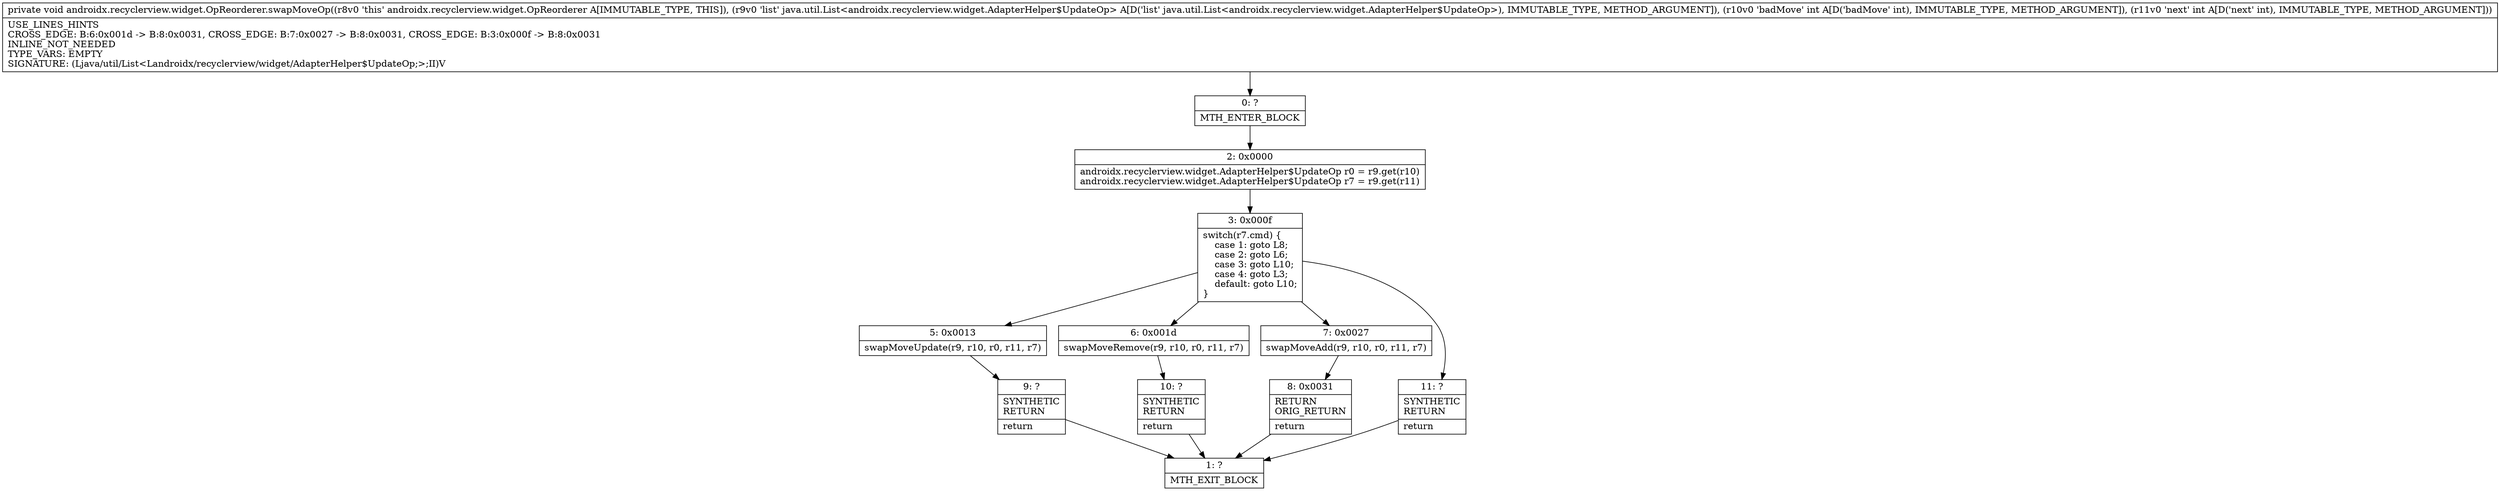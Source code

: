 digraph "CFG forandroidx.recyclerview.widget.OpReorderer.swapMoveOp(Ljava\/util\/List;II)V" {
Node_0 [shape=record,label="{0\:\ ?|MTH_ENTER_BLOCK\l}"];
Node_2 [shape=record,label="{2\:\ 0x0000|androidx.recyclerview.widget.AdapterHelper$UpdateOp r0 = r9.get(r10)\landroidx.recyclerview.widget.AdapterHelper$UpdateOp r7 = r9.get(r11)\l}"];
Node_3 [shape=record,label="{3\:\ 0x000f|switch(r7.cmd) \{\l    case 1: goto L8;\l    case 2: goto L6;\l    case 3: goto L10;\l    case 4: goto L3;\l    default: goto L10;\l\}\l}"];
Node_5 [shape=record,label="{5\:\ 0x0013|swapMoveUpdate(r9, r10, r0, r11, r7)\l}"];
Node_9 [shape=record,label="{9\:\ ?|SYNTHETIC\lRETURN\l|return\l}"];
Node_1 [shape=record,label="{1\:\ ?|MTH_EXIT_BLOCK\l}"];
Node_6 [shape=record,label="{6\:\ 0x001d|swapMoveRemove(r9, r10, r0, r11, r7)\l}"];
Node_10 [shape=record,label="{10\:\ ?|SYNTHETIC\lRETURN\l|return\l}"];
Node_7 [shape=record,label="{7\:\ 0x0027|swapMoveAdd(r9, r10, r0, r11, r7)\l}"];
Node_8 [shape=record,label="{8\:\ 0x0031|RETURN\lORIG_RETURN\l|return\l}"];
Node_11 [shape=record,label="{11\:\ ?|SYNTHETIC\lRETURN\l|return\l}"];
MethodNode[shape=record,label="{private void androidx.recyclerview.widget.OpReorderer.swapMoveOp((r8v0 'this' androidx.recyclerview.widget.OpReorderer A[IMMUTABLE_TYPE, THIS]), (r9v0 'list' java.util.List\<androidx.recyclerview.widget.AdapterHelper$UpdateOp\> A[D('list' java.util.List\<androidx.recyclerview.widget.AdapterHelper$UpdateOp\>), IMMUTABLE_TYPE, METHOD_ARGUMENT]), (r10v0 'badMove' int A[D('badMove' int), IMMUTABLE_TYPE, METHOD_ARGUMENT]), (r11v0 'next' int A[D('next' int), IMMUTABLE_TYPE, METHOD_ARGUMENT]))  | USE_LINES_HINTS\lCROSS_EDGE: B:6:0x001d \-\> B:8:0x0031, CROSS_EDGE: B:7:0x0027 \-\> B:8:0x0031, CROSS_EDGE: B:3:0x000f \-\> B:8:0x0031\lINLINE_NOT_NEEDED\lTYPE_VARS: EMPTY\lSIGNATURE: (Ljava\/util\/List\<Landroidx\/recyclerview\/widget\/AdapterHelper$UpdateOp;\>;II)V\l}"];
MethodNode -> Node_0;Node_0 -> Node_2;
Node_2 -> Node_3;
Node_3 -> Node_5;
Node_3 -> Node_6;
Node_3 -> Node_7;
Node_3 -> Node_11;
Node_5 -> Node_9;
Node_9 -> Node_1;
Node_6 -> Node_10;
Node_10 -> Node_1;
Node_7 -> Node_8;
Node_8 -> Node_1;
Node_11 -> Node_1;
}

